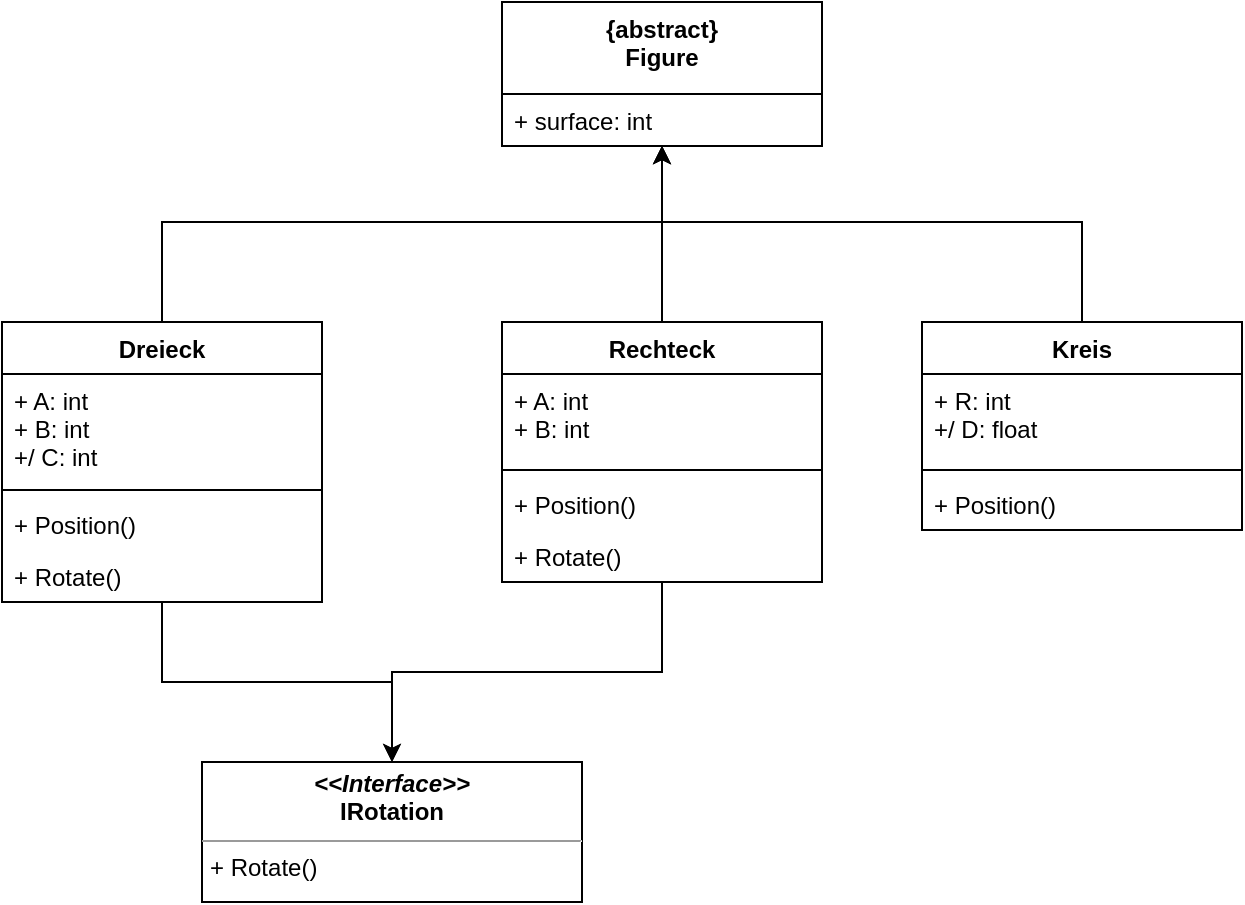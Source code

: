<mxfile version="20.6.0" type="github">
  <diagram name="Page-1" id="c4acf3e9-155e-7222-9cf6-157b1a14988f">
    <mxGraphModel dx="903" dy="503" grid="1" gridSize="10" guides="1" tooltips="1" connect="1" arrows="1" fold="1" page="1" pageScale="1" pageWidth="850" pageHeight="1100" background="none" math="0" shadow="0">
      <root>
        <mxCell id="0" />
        <mxCell id="1" parent="0" />
        <mxCell id="FkivZME3tIQC9fPTnzge-43" style="edgeStyle=orthogonalEdgeStyle;rounded=0;orthogonalLoop=1;jettySize=auto;html=1;exitX=0.5;exitY=0;exitDx=0;exitDy=0;" edge="1" parent="1" source="FkivZME3tIQC9fPTnzge-1" target="FkivZME3tIQC9fPTnzge-25">
          <mxGeometry relative="1" as="geometry">
            <Array as="points">
              <mxPoint x="150" y="230" />
              <mxPoint x="400" y="230" />
            </Array>
          </mxGeometry>
        </mxCell>
        <mxCell id="FkivZME3tIQC9fPTnzge-44" style="edgeStyle=orthogonalEdgeStyle;rounded=0;orthogonalLoop=1;jettySize=auto;html=1;entryX=0.5;entryY=0;entryDx=0;entryDy=0;" edge="1" parent="1" source="FkivZME3tIQC9fPTnzge-1" target="FkivZME3tIQC9fPTnzge-24">
          <mxGeometry relative="1" as="geometry" />
        </mxCell>
        <mxCell id="FkivZME3tIQC9fPTnzge-1" value="Dreieck" style="swimlane;fontStyle=1;align=center;verticalAlign=top;childLayout=stackLayout;horizontal=1;startSize=26;horizontalStack=0;resizeParent=1;resizeParentMax=0;resizeLast=0;collapsible=1;marginBottom=0;" vertex="1" parent="1">
          <mxGeometry x="70" y="280" width="160" height="140" as="geometry">
            <mxRectangle x="110" y="280" width="80" height="30" as="alternateBounds" />
          </mxGeometry>
        </mxCell>
        <mxCell id="FkivZME3tIQC9fPTnzge-2" value="+ A: int&#xa;+ B: int&#xa;+/ C: int" style="text;strokeColor=none;fillColor=none;align=left;verticalAlign=top;spacingLeft=4;spacingRight=4;overflow=hidden;rotatable=0;points=[[0,0.5],[1,0.5]];portConstraint=eastwest;" vertex="1" parent="FkivZME3tIQC9fPTnzge-1">
          <mxGeometry y="26" width="160" height="54" as="geometry" />
        </mxCell>
        <mxCell id="FkivZME3tIQC9fPTnzge-3" value="" style="line;strokeWidth=1;fillColor=none;align=left;verticalAlign=middle;spacingTop=-1;spacingLeft=3;spacingRight=3;rotatable=0;labelPosition=right;points=[];portConstraint=eastwest;strokeColor=inherit;" vertex="1" parent="FkivZME3tIQC9fPTnzge-1">
          <mxGeometry y="80" width="160" height="8" as="geometry" />
        </mxCell>
        <mxCell id="FkivZME3tIQC9fPTnzge-19" value="+ Position()" style="text;strokeColor=none;fillColor=none;align=left;verticalAlign=top;spacingLeft=4;spacingRight=4;overflow=hidden;rotatable=0;points=[[0,0.5],[1,0.5]];portConstraint=eastwest;" vertex="1" parent="FkivZME3tIQC9fPTnzge-1">
          <mxGeometry y="88" width="160" height="26" as="geometry" />
        </mxCell>
        <mxCell id="FkivZME3tIQC9fPTnzge-20" value="+ Rotate()" style="text;strokeColor=none;fillColor=none;align=left;verticalAlign=top;spacingLeft=4;spacingRight=4;overflow=hidden;rotatable=0;points=[[0,0.5],[1,0.5]];portConstraint=eastwest;" vertex="1" parent="FkivZME3tIQC9fPTnzge-1">
          <mxGeometry y="114" width="160" height="26" as="geometry" />
        </mxCell>
        <mxCell id="FkivZME3tIQC9fPTnzge-42" style="edgeStyle=orthogonalEdgeStyle;rounded=0;orthogonalLoop=1;jettySize=auto;html=1;exitX=0.5;exitY=0;exitDx=0;exitDy=0;" edge="1" parent="1" source="FkivZME3tIQC9fPTnzge-5" target="FkivZME3tIQC9fPTnzge-25">
          <mxGeometry relative="1" as="geometry" />
        </mxCell>
        <mxCell id="FkivZME3tIQC9fPTnzge-45" style="edgeStyle=orthogonalEdgeStyle;rounded=0;orthogonalLoop=1;jettySize=auto;html=1;entryX=0.5;entryY=0;entryDx=0;entryDy=0;" edge="1" parent="1" source="FkivZME3tIQC9fPTnzge-5" target="FkivZME3tIQC9fPTnzge-24">
          <mxGeometry relative="1" as="geometry" />
        </mxCell>
        <mxCell id="FkivZME3tIQC9fPTnzge-5" value="Rechteck" style="swimlane;fontStyle=1;align=center;verticalAlign=top;childLayout=stackLayout;horizontal=1;startSize=26;horizontalStack=0;resizeParent=1;resizeParentMax=0;resizeLast=0;collapsible=1;marginBottom=0;" vertex="1" parent="1">
          <mxGeometry x="320" y="280" width="160" height="130" as="geometry" />
        </mxCell>
        <mxCell id="FkivZME3tIQC9fPTnzge-6" value="+ A: int&#xa;+ B: int" style="text;strokeColor=none;fillColor=none;align=left;verticalAlign=top;spacingLeft=4;spacingRight=4;overflow=hidden;rotatable=0;points=[[0,0.5],[1,0.5]];portConstraint=eastwest;" vertex="1" parent="FkivZME3tIQC9fPTnzge-5">
          <mxGeometry y="26" width="160" height="44" as="geometry" />
        </mxCell>
        <mxCell id="FkivZME3tIQC9fPTnzge-7" value="" style="line;strokeWidth=1;fillColor=none;align=left;verticalAlign=middle;spacingTop=-1;spacingLeft=3;spacingRight=3;rotatable=0;labelPosition=right;points=[];portConstraint=eastwest;strokeColor=inherit;" vertex="1" parent="FkivZME3tIQC9fPTnzge-5">
          <mxGeometry y="70" width="160" height="8" as="geometry" />
        </mxCell>
        <mxCell id="FkivZME3tIQC9fPTnzge-8" value="+ Position()" style="text;strokeColor=none;fillColor=none;align=left;verticalAlign=top;spacingLeft=4;spacingRight=4;overflow=hidden;rotatable=0;points=[[0,0.5],[1,0.5]];portConstraint=eastwest;" vertex="1" parent="FkivZME3tIQC9fPTnzge-5">
          <mxGeometry y="78" width="160" height="26" as="geometry" />
        </mxCell>
        <mxCell id="FkivZME3tIQC9fPTnzge-21" value="+ Rotate()" style="text;strokeColor=none;fillColor=none;align=left;verticalAlign=top;spacingLeft=4;spacingRight=4;overflow=hidden;rotatable=0;points=[[0,0.5],[1,0.5]];portConstraint=eastwest;" vertex="1" parent="FkivZME3tIQC9fPTnzge-5">
          <mxGeometry y="104" width="160" height="26" as="geometry" />
        </mxCell>
        <mxCell id="FkivZME3tIQC9fPTnzge-41" style="edgeStyle=orthogonalEdgeStyle;rounded=0;orthogonalLoop=1;jettySize=auto;html=1;" edge="1" parent="1" source="FkivZME3tIQC9fPTnzge-9" target="FkivZME3tIQC9fPTnzge-25">
          <mxGeometry relative="1" as="geometry">
            <Array as="points">
              <mxPoint x="610" y="230" />
              <mxPoint x="400" y="230" />
            </Array>
          </mxGeometry>
        </mxCell>
        <mxCell id="FkivZME3tIQC9fPTnzge-9" value="Kreis" style="swimlane;fontStyle=1;align=center;verticalAlign=top;childLayout=stackLayout;horizontal=1;startSize=26;horizontalStack=0;resizeParent=1;resizeParentMax=0;resizeLast=0;collapsible=1;marginBottom=0;" vertex="1" parent="1">
          <mxGeometry x="530" y="280" width="160" height="104" as="geometry" />
        </mxCell>
        <mxCell id="FkivZME3tIQC9fPTnzge-10" value="+ R: int&#xa;+/ D: float" style="text;strokeColor=none;fillColor=none;align=left;verticalAlign=top;spacingLeft=4;spacingRight=4;overflow=hidden;rotatable=0;points=[[0,0.5],[1,0.5]];portConstraint=eastwest;" vertex="1" parent="FkivZME3tIQC9fPTnzge-9">
          <mxGeometry y="26" width="160" height="44" as="geometry" />
        </mxCell>
        <mxCell id="FkivZME3tIQC9fPTnzge-11" value="" style="line;strokeWidth=1;fillColor=none;align=left;verticalAlign=middle;spacingTop=-1;spacingLeft=3;spacingRight=3;rotatable=0;labelPosition=right;points=[];portConstraint=eastwest;strokeColor=inherit;" vertex="1" parent="FkivZME3tIQC9fPTnzge-9">
          <mxGeometry y="70" width="160" height="8" as="geometry" />
        </mxCell>
        <mxCell id="FkivZME3tIQC9fPTnzge-12" value="+ Position()" style="text;strokeColor=none;fillColor=none;align=left;verticalAlign=top;spacingLeft=4;spacingRight=4;overflow=hidden;rotatable=0;points=[[0,0.5],[1,0.5]];portConstraint=eastwest;" vertex="1" parent="FkivZME3tIQC9fPTnzge-9">
          <mxGeometry y="78" width="160" height="26" as="geometry" />
        </mxCell>
        <mxCell id="FkivZME3tIQC9fPTnzge-24" value="&lt;p style=&quot;margin:0px;margin-top:4px;text-align:center;&quot;&gt;&lt;i&gt;&lt;b&gt;&amp;lt;&amp;lt;Interface&amp;gt;&amp;gt;&lt;/b&gt;&lt;/i&gt;&lt;br&gt;&lt;b&gt;IRotation&lt;/b&gt;&lt;/p&gt;&lt;hr size=&quot;1&quot;&gt;&lt;p style=&quot;margin:0px;margin-left:4px;&quot;&gt;+ Rotate()&lt;br&gt;&lt;/p&gt;" style="verticalAlign=top;align=left;overflow=fill;fontSize=12;fontFamily=Helvetica;html=1;" vertex="1" parent="1">
          <mxGeometry x="170" y="500" width="190" height="70" as="geometry" />
        </mxCell>
        <mxCell id="FkivZME3tIQC9fPTnzge-25" value="{abstract}&#xa;Figure" style="swimlane;fontStyle=1;align=center;verticalAlign=top;childLayout=stackLayout;horizontal=1;startSize=46;horizontalStack=0;resizeParent=1;resizeParentMax=0;resizeLast=0;collapsible=1;marginBottom=0;" vertex="1" parent="1">
          <mxGeometry x="320" y="120" width="160" height="72" as="geometry" />
        </mxCell>
        <mxCell id="FkivZME3tIQC9fPTnzge-26" value="+ surface: int" style="text;strokeColor=none;fillColor=none;align=left;verticalAlign=top;spacingLeft=4;spacingRight=4;overflow=hidden;rotatable=0;points=[[0,0.5],[1,0.5]];portConstraint=eastwest;" vertex="1" parent="FkivZME3tIQC9fPTnzge-25">
          <mxGeometry y="46" width="160" height="26" as="geometry" />
        </mxCell>
      </root>
    </mxGraphModel>
  </diagram>
</mxfile>
